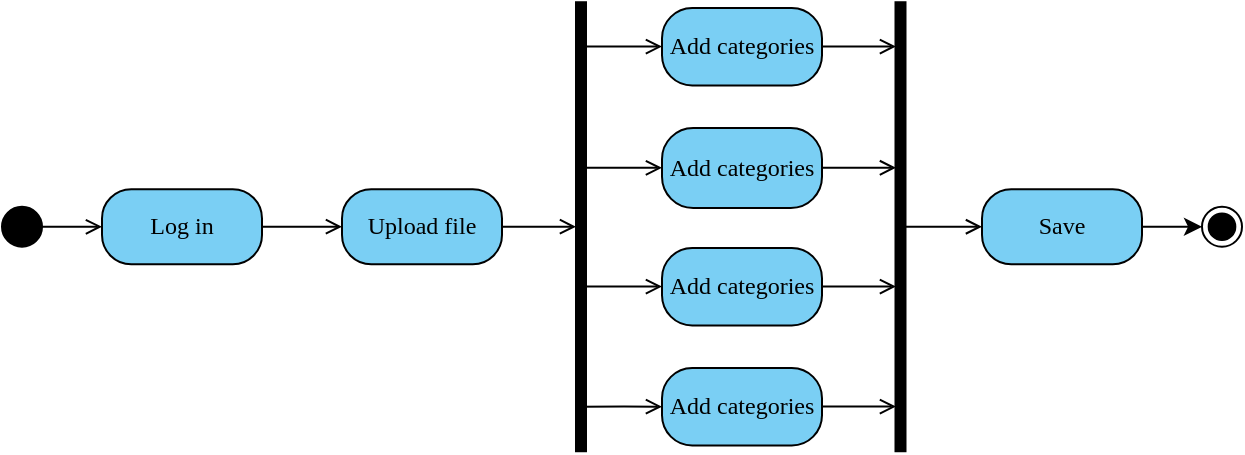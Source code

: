 <mxfile version="22.1.16" type="device" pages="5">
  <diagram id="WoJg4FOzmjAUImfgdUuo" name="AD01 - File upload">
    <mxGraphModel dx="1195" dy="703" grid="1" gridSize="10" guides="1" tooltips="1" connect="1" arrows="1" fold="1" page="1" pageScale="1" pageWidth="827" pageHeight="583" math="0" shadow="0">
      <root>
        <mxCell id="0" />
        <mxCell id="1" parent="0" />
        <mxCell id="L03KWSXcoBIAB6RSJt3B-18" style="edgeStyle=orthogonalEdgeStyle;rounded=0;orthogonalLoop=1;jettySize=auto;html=1;entryX=0.5;entryY=1;entryDx=0;entryDy=0;endArrow=open;endFill=0;fontFamily=Lucida Console;" edge="1" parent="1">
          <mxGeometry relative="1" as="geometry">
            <mxPoint x="511" y="201.25" as="sourcePoint" />
            <mxPoint x="551" y="201.25" as="targetPoint" />
            <Array as="points">
              <mxPoint x="532" y="201.25" />
              <mxPoint x="532" y="201.25" />
            </Array>
          </mxGeometry>
        </mxCell>
        <mxCell id="L03KWSXcoBIAB6RSJt3B-19" style="edgeStyle=orthogonalEdgeStyle;rounded=0;orthogonalLoop=1;jettySize=auto;html=1;entryX=0.5;entryY=1;entryDx=0;entryDy=0;endArrow=open;endFill=0;fontFamily=Lucida Console;" edge="1" parent="1">
          <mxGeometry relative="1" as="geometry">
            <mxPoint x="511" y="261.87" as="sourcePoint" />
            <mxPoint x="551" y="261.87" as="targetPoint" />
            <Array as="points">
              <mxPoint x="532" y="261.87" />
              <mxPoint x="532" y="261.87" />
            </Array>
          </mxGeometry>
        </mxCell>
        <mxCell id="L03KWSXcoBIAB6RSJt3B-20" style="edgeStyle=orthogonalEdgeStyle;rounded=0;orthogonalLoop=1;jettySize=auto;html=1;entryX=0.5;entryY=1;entryDx=0;entryDy=0;endArrow=open;endFill=0;fontFamily=Lucida Console;" edge="1" parent="1">
          <mxGeometry relative="1" as="geometry">
            <mxPoint x="511" y="321.25" as="sourcePoint" />
            <mxPoint x="551" y="321.25" as="targetPoint" />
            <Array as="points">
              <mxPoint x="532" y="321.25" />
              <mxPoint x="532" y="321.25" />
            </Array>
          </mxGeometry>
        </mxCell>
        <mxCell id="L03KWSXcoBIAB6RSJt3B-21" style="edgeStyle=orthogonalEdgeStyle;rounded=0;orthogonalLoop=1;jettySize=auto;html=1;entryX=0.5;entryY=1;entryDx=0;entryDy=0;endArrow=open;endFill=0;fontFamily=Lucida Console;" edge="1" parent="1">
          <mxGeometry relative="1" as="geometry">
            <mxPoint x="511" y="381.28" as="sourcePoint" />
            <mxPoint x="551" y="381.28" as="targetPoint" />
            <Array as="points">
              <mxPoint x="532" y="381.28" />
              <mxPoint x="532" y="381.28" />
            </Array>
          </mxGeometry>
        </mxCell>
        <mxCell id="zzGwxawb5r3qjzX6yBad-13" style="edgeStyle=orthogonalEdgeStyle;rounded=0;orthogonalLoop=1;jettySize=auto;html=1;endArrow=open;endFill=0;" edge="1" parent="1" source="zzGwxawb5r3qjzX6yBad-8" target="zzGwxawb5r3qjzX6yBad-12">
          <mxGeometry relative="1" as="geometry" />
        </mxCell>
        <mxCell id="zzGwxawb5r3qjzX6yBad-8" value="" style="ellipse;whiteSpace=wrap;html=1;aspect=fixed;fillColor=#000000;" vertex="1" parent="1">
          <mxGeometry x="104" y="281.37" width="20" height="20" as="geometry" />
        </mxCell>
        <mxCell id="zzGwxawb5r3qjzX6yBad-15" style="edgeStyle=orthogonalEdgeStyle;rounded=0;orthogonalLoop=1;jettySize=auto;html=1;entryX=0;entryY=0.5;entryDx=0;entryDy=0;endArrow=open;endFill=0;fontFamily=Lucida Console;" edge="1" parent="1" source="zzGwxawb5r3qjzX6yBad-12" target="zzGwxawb5r3qjzX6yBad-14">
          <mxGeometry relative="1" as="geometry" />
        </mxCell>
        <mxCell id="zzGwxawb5r3qjzX6yBad-12" value="Log in" style="rounded=1;whiteSpace=wrap;html=1;arcSize=39;fillColor=#7ACFF4;fontFamily=Lucida Console;" vertex="1" parent="1">
          <mxGeometry x="154" y="272.62" width="80" height="37.5" as="geometry" />
        </mxCell>
        <mxCell id="L03KWSXcoBIAB6RSJt3B-9" style="edgeStyle=orthogonalEdgeStyle;rounded=0;orthogonalLoop=1;jettySize=auto;html=1;entryX=0.5;entryY=1;entryDx=0;entryDy=0;endArrow=open;endFill=0;fontFamily=Lucida Console;" edge="1" parent="1" source="zzGwxawb5r3qjzX6yBad-14" target="6Xk1OgzS-yrPaNLarSWy-5">
          <mxGeometry relative="1" as="geometry" />
        </mxCell>
        <mxCell id="zzGwxawb5r3qjzX6yBad-14" value="Upload file" style="rounded=1;whiteSpace=wrap;html=1;arcSize=39;fillColor=#7ACFF4;fontFamily=Lucida Console;" vertex="1" parent="1">
          <mxGeometry x="274" y="272.62" width="80" height="37.5" as="geometry" />
        </mxCell>
        <mxCell id="6Xk1OgzS-yrPaNLarSWy-5" value="" style="rounded=0;whiteSpace=wrap;html=1;rotation=90;fillColor=#000000;fontFamily=Lucida Console;" vertex="1" parent="1">
          <mxGeometry x="281.25" y="288.87" width="224.5" height="5" as="geometry" />
        </mxCell>
        <mxCell id="L03KWSXcoBIAB6RSJt3B-5" value="Add categories" style="rounded=1;whiteSpace=wrap;html=1;arcSize=39;fillColor=#7ACFF4;fontFamily=Lucida Console;" vertex="1" parent="1">
          <mxGeometry x="434" y="302" width="80" height="38.75" as="geometry" />
        </mxCell>
        <mxCell id="L03KWSXcoBIAB6RSJt3B-6" value="Add categories" style="rounded=1;whiteSpace=wrap;html=1;arcSize=39;fillColor=#7ACFF4;fontFamily=Lucida Console;" vertex="1" parent="1">
          <mxGeometry x="434" y="242" width="80" height="40" as="geometry" />
        </mxCell>
        <mxCell id="L03KWSXcoBIAB6RSJt3B-7" value="Add categories" style="rounded=1;whiteSpace=wrap;html=1;arcSize=39;fillColor=#7ACFF4;fontFamily=Lucida Console;" vertex="1" parent="1">
          <mxGeometry x="434" y="362" width="80" height="38.75" as="geometry" />
        </mxCell>
        <mxCell id="L03KWSXcoBIAB6RSJt3B-8" value="Add categories" style="rounded=1;whiteSpace=wrap;html=1;arcSize=39;fillColor=#7ACFF4;fontFamily=Lucida Console;" vertex="1" parent="1">
          <mxGeometry x="434" y="182" width="80" height="38.75" as="geometry" />
        </mxCell>
        <mxCell id="L03KWSXcoBIAB6RSJt3B-14" style="edgeStyle=orthogonalEdgeStyle;rounded=0;orthogonalLoop=1;jettySize=auto;html=1;entryX=0.5;entryY=1;entryDx=0;entryDy=0;endArrow=open;endFill=0;fontFamily=Lucida Console;" edge="1" parent="1">
          <mxGeometry relative="1" as="geometry">
            <mxPoint x="394" y="201.3" as="sourcePoint" />
            <mxPoint x="434" y="201.3" as="targetPoint" />
            <Array as="points">
              <mxPoint x="415" y="201.3" />
              <mxPoint x="415" y="201.3" />
            </Array>
          </mxGeometry>
        </mxCell>
        <mxCell id="L03KWSXcoBIAB6RSJt3B-15" style="edgeStyle=orthogonalEdgeStyle;rounded=0;orthogonalLoop=1;jettySize=auto;html=1;entryX=0.5;entryY=1;entryDx=0;entryDy=0;endArrow=open;endFill=0;fontFamily=Lucida Console;" edge="1" parent="1">
          <mxGeometry relative="1" as="geometry">
            <mxPoint x="394" y="261.92" as="sourcePoint" />
            <mxPoint x="434" y="261.92" as="targetPoint" />
            <Array as="points">
              <mxPoint x="415" y="261.92" />
              <mxPoint x="415" y="261.92" />
            </Array>
          </mxGeometry>
        </mxCell>
        <mxCell id="L03KWSXcoBIAB6RSJt3B-16" style="edgeStyle=orthogonalEdgeStyle;rounded=0;orthogonalLoop=1;jettySize=auto;html=1;entryX=0.5;entryY=1;entryDx=0;entryDy=0;endArrow=open;endFill=0;fontFamily=Lucida Console;" edge="1" parent="1">
          <mxGeometry relative="1" as="geometry">
            <mxPoint x="394" y="321.3" as="sourcePoint" />
            <mxPoint x="434" y="321.3" as="targetPoint" />
            <Array as="points">
              <mxPoint x="415" y="321.3" />
              <mxPoint x="415" y="321.3" />
            </Array>
          </mxGeometry>
        </mxCell>
        <mxCell id="L03KWSXcoBIAB6RSJt3B-17" style="edgeStyle=orthogonalEdgeStyle;rounded=0;orthogonalLoop=1;jettySize=auto;html=1;entryX=0.5;entryY=1;entryDx=0;entryDy=0;endArrow=open;endFill=0;fontFamily=Lucida Console;" edge="1" parent="1">
          <mxGeometry relative="1" as="geometry">
            <mxPoint x="394" y="381.33" as="sourcePoint" />
            <mxPoint x="434" y="381.33" as="targetPoint" />
            <Array as="points">
              <mxPoint x="415" y="381.33" />
              <mxPoint x="415" y="381.33" />
            </Array>
          </mxGeometry>
        </mxCell>
        <mxCell id="L03KWSXcoBIAB6RSJt3B-25" style="edgeStyle=orthogonalEdgeStyle;rounded=0;orthogonalLoop=1;jettySize=auto;html=1;entryX=0;entryY=0.5;entryDx=0;entryDy=0;exitX=0.5;exitY=0;exitDx=0;exitDy=0;endArrow=open;endFill=0;fontFamily=Lucida Console;" edge="1" parent="1" source="L03KWSXcoBIAB6RSJt3B-22" target="L03KWSXcoBIAB6RSJt3B-24">
          <mxGeometry relative="1" as="geometry" />
        </mxCell>
        <mxCell id="L03KWSXcoBIAB6RSJt3B-22" value="" style="rounded=0;whiteSpace=wrap;html=1;rotation=90;fillColor=#000000;fontFamily=Lucida Console;" vertex="1" parent="1">
          <mxGeometry x="441" y="288.87" width="224.5" height="5" as="geometry" />
        </mxCell>
        <mxCell id="L03KWSXcoBIAB6RSJt3B-29" style="edgeStyle=orthogonalEdgeStyle;rounded=0;orthogonalLoop=1;jettySize=auto;html=1;entryX=0;entryY=0.5;entryDx=0;entryDy=0;" edge="1" parent="1" source="L03KWSXcoBIAB6RSJt3B-24" target="L03KWSXcoBIAB6RSJt3B-27">
          <mxGeometry relative="1" as="geometry" />
        </mxCell>
        <mxCell id="L03KWSXcoBIAB6RSJt3B-24" value="Save" style="rounded=1;whiteSpace=wrap;html=1;arcSize=39;fillColor=#7ACFF4;fontFamily=Lucida Console;" vertex="1" parent="1">
          <mxGeometry x="594" y="272.62" width="80" height="37.5" as="geometry" />
        </mxCell>
        <mxCell id="L03KWSXcoBIAB6RSJt3B-26" value="" style="group" vertex="1" connectable="0" parent="1">
          <mxGeometry x="704" y="281.37" width="20" height="20" as="geometry" />
        </mxCell>
        <mxCell id="L03KWSXcoBIAB6RSJt3B-27" value="" style="ellipse;whiteSpace=wrap;html=1;aspect=fixed;" vertex="1" parent="L03KWSXcoBIAB6RSJt3B-26">
          <mxGeometry width="20" height="20" as="geometry" />
        </mxCell>
        <mxCell id="L03KWSXcoBIAB6RSJt3B-28" value="" style="ellipse;whiteSpace=wrap;html=1;aspect=fixed;fillColor=#000000;" vertex="1" parent="L03KWSXcoBIAB6RSJt3B-26">
          <mxGeometry x="3.333" y="3.333" width="13.333" height="13.333" as="geometry" />
        </mxCell>
      </root>
    </mxGraphModel>
  </diagram>
  <diagram name="AD02 - Forum usage activity diagram" id="e5ZpPuS0q0Q8nOwoxTUd">
    <mxGraphModel dx="1195" dy="703" grid="1" gridSize="10" guides="1" tooltips="1" connect="1" arrows="1" fold="1" page="1" pageScale="1" pageWidth="827" pageHeight="583" math="0" shadow="0">
      <root>
        <mxCell id="hfnGpcvffY1zbD-9Uql8-0" />
        <mxCell id="hfnGpcvffY1zbD-9Uql8-1" parent="hfnGpcvffY1zbD-9Uql8-0" />
        <mxCell id="hfnGpcvffY1zbD-9Uql8-6" style="edgeStyle=orthogonalEdgeStyle;rounded=0;orthogonalLoop=1;jettySize=auto;html=1;endArrow=open;endFill=0;" edge="1" parent="hfnGpcvffY1zbD-9Uql8-1" source="hfnGpcvffY1zbD-9Uql8-7" target="hfnGpcvffY1zbD-9Uql8-9">
          <mxGeometry relative="1" as="geometry" />
        </mxCell>
        <mxCell id="hfnGpcvffY1zbD-9Uql8-7" value="" style="ellipse;whiteSpace=wrap;html=1;aspect=fixed;fillColor=#000000;" vertex="1" parent="hfnGpcvffY1zbD-9Uql8-1">
          <mxGeometry x="70" y="310.12" width="20" height="20" as="geometry" />
        </mxCell>
        <mxCell id="hfnGpcvffY1zbD-9Uql8-8" style="edgeStyle=orthogonalEdgeStyle;rounded=0;orthogonalLoop=1;jettySize=auto;html=1;entryX=0;entryY=0.5;entryDx=0;entryDy=0;endArrow=open;endFill=0;fontFamily=Lucida Console;" edge="1" parent="hfnGpcvffY1zbD-9Uql8-1" source="hfnGpcvffY1zbD-9Uql8-9" target="hfnGpcvffY1zbD-9Uql8-11">
          <mxGeometry relative="1" as="geometry" />
        </mxCell>
        <mxCell id="hfnGpcvffY1zbD-9Uql8-9" value="Log in" style="rounded=1;whiteSpace=wrap;html=1;arcSize=39;fillColor=#7ACFF4;fontFamily=Lucida Console;" vertex="1" parent="hfnGpcvffY1zbD-9Uql8-1">
          <mxGeometry x="120" y="301.37" width="80" height="37.5" as="geometry" />
        </mxCell>
        <mxCell id="PvjWGVoJxKKW56rITwIp-6" style="edgeStyle=orthogonalEdgeStyle;rounded=0;orthogonalLoop=1;jettySize=auto;html=1;entryX=0;entryY=0.5;entryDx=0;entryDy=0;endArrow=open;endFill=0;" edge="1" parent="hfnGpcvffY1zbD-9Uql8-1" source="hfnGpcvffY1zbD-9Uql8-11" target="PvjWGVoJxKKW56rITwIp-3">
          <mxGeometry relative="1" as="geometry" />
        </mxCell>
        <mxCell id="hfnGpcvffY1zbD-9Uql8-11" value="Enter forum" style="rounded=1;whiteSpace=wrap;html=1;arcSize=39;fillColor=#7ACFF4;fontFamily=Lucida Console;" vertex="1" parent="hfnGpcvffY1zbD-9Uql8-1">
          <mxGeometry x="240" y="301.37" width="80" height="37.5" as="geometry" />
        </mxCell>
        <mxCell id="hfnGpcvffY1zbD-9Uql8-25" value="" style="group" vertex="1" connectable="0" parent="hfnGpcvffY1zbD-9Uql8-1">
          <mxGeometry x="827" y="310.11" width="20" height="20" as="geometry" />
        </mxCell>
        <mxCell id="hfnGpcvffY1zbD-9Uql8-26" value="" style="ellipse;whiteSpace=wrap;html=1;aspect=fixed;" vertex="1" parent="hfnGpcvffY1zbD-9Uql8-25">
          <mxGeometry width="20" height="20" as="geometry" />
        </mxCell>
        <mxCell id="hfnGpcvffY1zbD-9Uql8-27" value="" style="ellipse;whiteSpace=wrap;html=1;aspect=fixed;fillColor=#000000;" vertex="1" parent="hfnGpcvffY1zbD-9Uql8-25">
          <mxGeometry x="3.333" y="3.333" width="13.333" height="13.333" as="geometry" />
        </mxCell>
        <mxCell id="DN0At5lPyOOkdDLNWyTw-0" style="edgeStyle=orthogonalEdgeStyle;rounded=0;orthogonalLoop=1;jettySize=auto;html=1;entryX=0.5;entryY=1;entryDx=0;entryDy=0;endArrow=open;endFill=0;fontFamily=Lucida Console;" edge="1" parent="hfnGpcvffY1zbD-9Uql8-1">
          <mxGeometry relative="1" as="geometry">
            <mxPoint x="619.75" y="229.99" as="sourcePoint" />
            <mxPoint x="659.75" y="229.99" as="targetPoint" />
            <Array as="points">
              <mxPoint x="640.75" y="229.99" />
              <mxPoint x="640.75" y="229.99" />
            </Array>
          </mxGeometry>
        </mxCell>
        <mxCell id="DN0At5lPyOOkdDLNWyTw-1" style="edgeStyle=orthogonalEdgeStyle;rounded=0;orthogonalLoop=1;jettySize=auto;html=1;entryX=0.5;entryY=1;entryDx=0;entryDy=0;endArrow=open;endFill=0;fontFamily=Lucida Console;" edge="1" parent="hfnGpcvffY1zbD-9Uql8-1">
          <mxGeometry relative="1" as="geometry">
            <mxPoint x="619.75" y="290.61" as="sourcePoint" />
            <mxPoint x="659.75" y="290.61" as="targetPoint" />
            <Array as="points">
              <mxPoint x="640.75" y="290.61" />
              <mxPoint x="640.75" y="290.61" />
            </Array>
          </mxGeometry>
        </mxCell>
        <mxCell id="DN0At5lPyOOkdDLNWyTw-2" style="edgeStyle=orthogonalEdgeStyle;rounded=0;orthogonalLoop=1;jettySize=auto;html=1;entryX=0.5;entryY=1;entryDx=0;entryDy=0;endArrow=open;endFill=0;fontFamily=Lucida Console;" edge="1" parent="hfnGpcvffY1zbD-9Uql8-1">
          <mxGeometry relative="1" as="geometry">
            <mxPoint x="619.75" y="349.99" as="sourcePoint" />
            <mxPoint x="659.75" y="349.99" as="targetPoint" />
            <Array as="points">
              <mxPoint x="640.75" y="349.99" />
              <mxPoint x="640.75" y="349.99" />
            </Array>
          </mxGeometry>
        </mxCell>
        <mxCell id="DN0At5lPyOOkdDLNWyTw-3" style="edgeStyle=orthogonalEdgeStyle;rounded=0;orthogonalLoop=1;jettySize=auto;html=1;entryX=0.5;entryY=1;entryDx=0;entryDy=0;endArrow=open;endFill=0;fontFamily=Lucida Console;" edge="1" parent="hfnGpcvffY1zbD-9Uql8-1">
          <mxGeometry relative="1" as="geometry">
            <mxPoint x="619.75" y="410.02" as="sourcePoint" />
            <mxPoint x="659.75" y="410.02" as="targetPoint" />
            <Array as="points">
              <mxPoint x="640.75" y="410.02" />
              <mxPoint x="640.75" y="410.02" />
            </Array>
          </mxGeometry>
        </mxCell>
        <mxCell id="DN0At5lPyOOkdDLNWyTw-4" value="" style="rounded=0;whiteSpace=wrap;html=1;rotation=90;fillColor=#000000;fontFamily=Lucida Console;" vertex="1" parent="hfnGpcvffY1zbD-9Uql8-1">
          <mxGeometry x="390" y="317.61" width="224.5" height="5" as="geometry" />
        </mxCell>
        <mxCell id="DN0At5lPyOOkdDLNWyTw-5" value="Add attachments" style="rounded=1;whiteSpace=wrap;html=1;arcSize=39;fillColor=#7ACFF4;fontFamily=Lucida Console;" vertex="1" parent="hfnGpcvffY1zbD-9Uql8-1">
          <mxGeometry x="536" y="330.74" width="90" height="38.75" as="geometry" />
        </mxCell>
        <mxCell id="DN0At5lPyOOkdDLNWyTw-6" value="Add body" style="rounded=1;whiteSpace=wrap;html=1;arcSize=39;fillColor=#7ACFF4;fontFamily=Lucida Console;" vertex="1" parent="hfnGpcvffY1zbD-9Uql8-1">
          <mxGeometry x="542.75" y="270.74" width="83.25" height="40" as="geometry" />
        </mxCell>
        <mxCell id="DN0At5lPyOOkdDLNWyTw-7" value="Add tags" style="rounded=1;whiteSpace=wrap;html=1;arcSize=39;fillColor=#7ACFF4;fontFamily=Lucida Console;" vertex="1" parent="hfnGpcvffY1zbD-9Uql8-1">
          <mxGeometry x="542.75" y="390.74" width="80" height="38.75" as="geometry" />
        </mxCell>
        <mxCell id="DN0At5lPyOOkdDLNWyTw-8" value="Add title" style="rounded=1;whiteSpace=wrap;html=1;arcSize=39;fillColor=#7ACFF4;fontFamily=Lucida Console;" vertex="1" parent="hfnGpcvffY1zbD-9Uql8-1">
          <mxGeometry x="542.75" y="210.74" width="80" height="38.75" as="geometry" />
        </mxCell>
        <mxCell id="DN0At5lPyOOkdDLNWyTw-9" style="edgeStyle=orthogonalEdgeStyle;rounded=0;orthogonalLoop=1;jettySize=auto;html=1;entryX=0.5;entryY=1;entryDx=0;entryDy=0;endArrow=open;endFill=0;fontFamily=Lucida Console;" edge="1" parent="hfnGpcvffY1zbD-9Uql8-1">
          <mxGeometry relative="1" as="geometry">
            <mxPoint x="502.75" y="230.04" as="sourcePoint" />
            <mxPoint x="542.75" y="230.04" as="targetPoint" />
            <Array as="points">
              <mxPoint x="523.75" y="230.04" />
              <mxPoint x="523.75" y="230.04" />
            </Array>
          </mxGeometry>
        </mxCell>
        <mxCell id="DN0At5lPyOOkdDLNWyTw-10" style="edgeStyle=orthogonalEdgeStyle;rounded=0;orthogonalLoop=1;jettySize=auto;html=1;entryX=0.5;entryY=1;entryDx=0;entryDy=0;endArrow=open;endFill=0;fontFamily=Lucida Console;" edge="1" parent="hfnGpcvffY1zbD-9Uql8-1">
          <mxGeometry relative="1" as="geometry">
            <mxPoint x="502.75" y="290.66" as="sourcePoint" />
            <mxPoint x="542.75" y="290.66" as="targetPoint" />
            <Array as="points">
              <mxPoint x="523.75" y="290.66" />
              <mxPoint x="523.75" y="290.66" />
            </Array>
          </mxGeometry>
        </mxCell>
        <mxCell id="DN0At5lPyOOkdDLNWyTw-11" style="edgeStyle=orthogonalEdgeStyle;rounded=0;orthogonalLoop=1;jettySize=auto;html=1;endArrow=open;endFill=0;fontFamily=Lucida Console;entryX=-0.001;entryY=0.501;entryDx=0;entryDy=0;entryPerimeter=0;" edge="1" parent="hfnGpcvffY1zbD-9Uql8-1" target="DN0At5lPyOOkdDLNWyTw-5">
          <mxGeometry relative="1" as="geometry">
            <mxPoint x="502.75" y="350.04" as="sourcePoint" />
            <mxPoint x="536" y="349.74" as="targetPoint" />
            <Array as="points">
              <mxPoint x="524" y="349.74" />
            </Array>
          </mxGeometry>
        </mxCell>
        <mxCell id="DN0At5lPyOOkdDLNWyTw-12" style="edgeStyle=orthogonalEdgeStyle;rounded=0;orthogonalLoop=1;jettySize=auto;html=1;entryX=0.5;entryY=1;entryDx=0;entryDy=0;endArrow=open;endFill=0;fontFamily=Lucida Console;" edge="1" parent="hfnGpcvffY1zbD-9Uql8-1">
          <mxGeometry relative="1" as="geometry">
            <mxPoint x="502.75" y="410.07" as="sourcePoint" />
            <mxPoint x="542.75" y="410.07" as="targetPoint" />
            <Array as="points">
              <mxPoint x="523.75" y="410.07" />
              <mxPoint x="523.75" y="410.07" />
            </Array>
          </mxGeometry>
        </mxCell>
        <mxCell id="PvjWGVoJxKKW56rITwIp-25" style="edgeStyle=orthogonalEdgeStyle;rounded=0;orthogonalLoop=1;jettySize=auto;html=1;entryX=0;entryY=0.5;entryDx=0;entryDy=0;endArrow=open;endFill=0;" edge="1" parent="hfnGpcvffY1zbD-9Uql8-1" source="DN0At5lPyOOkdDLNWyTw-13" target="PvjWGVoJxKKW56rITwIp-24">
          <mxGeometry relative="1" as="geometry" />
        </mxCell>
        <mxCell id="DN0At5lPyOOkdDLNWyTw-13" value="" style="rounded=0;whiteSpace=wrap;html=1;rotation=90;fillColor=#000000;fontFamily=Lucida Console;" vertex="1" parent="hfnGpcvffY1zbD-9Uql8-1">
          <mxGeometry x="549.75" y="317.61" width="224.5" height="5" as="geometry" />
        </mxCell>
        <mxCell id="PvjWGVoJxKKW56rITwIp-0" value="" style="group" vertex="1" connectable="0" parent="hfnGpcvffY1zbD-9Uql8-1">
          <mxGeometry x="380" y="380.12" width="130" height="60" as="geometry" />
        </mxCell>
        <mxCell id="PvjWGVoJxKKW56rITwIp-1" value="Create post" style="rounded=1;whiteSpace=wrap;html=1;arcSize=39;fillColor=#7ACFF4;" vertex="1" parent="PvjWGVoJxKKW56rITwIp-0">
          <mxGeometry x="10" y="11.25" width="80" height="37.5" as="geometry" />
        </mxCell>
        <mxCell id="PvjWGVoJxKKW56rITwIp-2" value="" style="rounded=0;whiteSpace=wrap;html=1;fillColor=#7ACFF4;" vertex="1" parent="PvjWGVoJxKKW56rITwIp-0">
          <mxGeometry x="25" width="17" height="17" as="geometry" />
        </mxCell>
        <mxCell id="PvjWGVoJxKKW56rITwIp-23" style="edgeStyle=orthogonalEdgeStyle;rounded=0;orthogonalLoop=1;jettySize=auto;html=1;entryX=0.5;entryY=1;entryDx=0;entryDy=0;endArrow=open;endFill=0;" edge="1" parent="hfnGpcvffY1zbD-9Uql8-1" source="PvjWGVoJxKKW56rITwIp-3" target="DN0At5lPyOOkdDLNWyTw-4">
          <mxGeometry relative="1" as="geometry">
            <mxPoint x="520.81" y="320.381" as="targetPoint" />
          </mxGeometry>
        </mxCell>
        <mxCell id="PvjWGVoJxKKW56rITwIp-3" value="Edit post" style="rounded=1;whiteSpace=wrap;html=1;arcSize=39;fillColor=#7ACFF4;fontFamily=Lucida Console;" vertex="1" parent="hfnGpcvffY1zbD-9Uql8-1">
          <mxGeometry x="360" y="301.37" width="80" height="37.5" as="geometry" />
        </mxCell>
        <mxCell id="PvjWGVoJxKKW56rITwIp-5" value="" style="curved=1;endArrow=open;html=1;rounded=0;exitX=0.5;exitY=1;exitDx=0;exitDy=0;entryX=0.5;entryY=0;entryDx=0;entryDy=0;endFill=0;" edge="1" parent="hfnGpcvffY1zbD-9Uql8-1" source="PvjWGVoJxKKW56rITwIp-3" target="PvjWGVoJxKKW56rITwIp-2">
          <mxGeometry width="50" height="50" relative="1" as="geometry">
            <mxPoint x="440" y="410" as="sourcePoint" />
            <mxPoint x="490" y="360" as="targetPoint" />
            <Array as="points">
              <mxPoint x="430" y="360" />
              <mxPoint x="390" y="360" />
            </Array>
          </mxGeometry>
        </mxCell>
        <mxCell id="PvjWGVoJxKKW56rITwIp-26" style="edgeStyle=orthogonalEdgeStyle;rounded=0;orthogonalLoop=1;jettySize=auto;html=1;entryX=0;entryY=0.5;entryDx=0;entryDy=0;endArrow=open;endFill=0;" edge="1" parent="hfnGpcvffY1zbD-9Uql8-1" source="PvjWGVoJxKKW56rITwIp-24" target="hfnGpcvffY1zbD-9Uql8-26">
          <mxGeometry relative="1" as="geometry" />
        </mxCell>
        <mxCell id="PvjWGVoJxKKW56rITwIp-24" value="Save" style="rounded=1;whiteSpace=wrap;html=1;arcSize=39;fillColor=#7ACFF4;fontFamily=Lucida Console;" vertex="1" parent="hfnGpcvffY1zbD-9Uql8-1">
          <mxGeometry x="704" y="301.36" width="80" height="37.5" as="geometry" />
        </mxCell>
      </root>
    </mxGraphModel>
  </diagram>
  <diagram name="AD03 - Progress tracking" id="tWN12TTc5SKLNqXfBT9h">
    <mxGraphModel dx="2049" dy="1206" grid="1" gridSize="10" guides="1" tooltips="1" connect="1" arrows="1" fold="1" page="1" pageScale="1" pageWidth="827" pageHeight="583" math="0" shadow="0">
      <root>
        <mxCell id="GNqw5HB5QCLD3tJJ2J8j-0" />
        <mxCell id="GNqw5HB5QCLD3tJJ2J8j-1" parent="GNqw5HB5QCLD3tJJ2J8j-0" />
        <mxCell id="GNqw5HB5QCLD3tJJ2J8j-6" style="edgeStyle=orthogonalEdgeStyle;rounded=0;orthogonalLoop=1;jettySize=auto;html=1;endArrow=open;endFill=0;" edge="1" parent="GNqw5HB5QCLD3tJJ2J8j-1" source="GNqw5HB5QCLD3tJJ2J8j-7" target="GNqw5HB5QCLD3tJJ2J8j-9">
          <mxGeometry relative="1" as="geometry" />
        </mxCell>
        <mxCell id="GNqw5HB5QCLD3tJJ2J8j-7" value="" style="ellipse;whiteSpace=wrap;html=1;aspect=fixed;fillColor=#000000;" vertex="1" parent="GNqw5HB5QCLD3tJJ2J8j-1">
          <mxGeometry x="110" y="310.12" width="20" height="20" as="geometry" />
        </mxCell>
        <mxCell id="GNqw5HB5QCLD3tJJ2J8j-8" style="edgeStyle=orthogonalEdgeStyle;rounded=0;orthogonalLoop=1;jettySize=auto;html=1;entryX=0;entryY=0.5;entryDx=0;entryDy=0;endArrow=open;endFill=0;fontFamily=Lucida Console;" edge="1" parent="GNqw5HB5QCLD3tJJ2J8j-1" source="GNqw5HB5QCLD3tJJ2J8j-9" target="GNqw5HB5QCLD3tJJ2J8j-11">
          <mxGeometry relative="1" as="geometry" />
        </mxCell>
        <mxCell id="GNqw5HB5QCLD3tJJ2J8j-9" value="Log in" style="rounded=1;whiteSpace=wrap;html=1;arcSize=39;fillColor=#7ACFF4;fontFamily=Lucida Console;" vertex="1" parent="GNqw5HB5QCLD3tJJ2J8j-1">
          <mxGeometry x="160" y="301.37" width="80" height="37.5" as="geometry" />
        </mxCell>
        <mxCell id="_aDf4_YVu70CvQAeM7_e-2" style="edgeStyle=orthogonalEdgeStyle;rounded=0;orthogonalLoop=1;jettySize=auto;html=1;entryX=0;entryY=0.5;entryDx=0;entryDy=0;endArrow=open;endFill=0;" edge="1" parent="GNqw5HB5QCLD3tJJ2J8j-1" source="GNqw5HB5QCLD3tJJ2J8j-11" target="_aDf4_YVu70CvQAeM7_e-0">
          <mxGeometry relative="1" as="geometry" />
        </mxCell>
        <mxCell id="GNqw5HB5QCLD3tJJ2J8j-11" value="Track progress" style="rounded=1;whiteSpace=wrap;html=1;arcSize=39;fillColor=#7ACFF4;fontFamily=Lucida Console;" vertex="1" parent="GNqw5HB5QCLD3tJJ2J8j-1">
          <mxGeometry x="280" y="301.37" width="80" height="37.5" as="geometry" />
        </mxCell>
        <mxCell id="_aDf4_YVu70CvQAeM7_e-5" style="edgeStyle=orthogonalEdgeStyle;rounded=0;orthogonalLoop=1;jettySize=auto;html=1;entryX=0;entryY=0.5;entryDx=0;entryDy=0;endArrow=open;endFill=0;" edge="1" parent="GNqw5HB5QCLD3tJJ2J8j-1" source="_aDf4_YVu70CvQAeM7_e-0" target="_aDf4_YVu70CvQAeM7_e-3">
          <mxGeometry relative="1" as="geometry" />
        </mxCell>
        <mxCell id="_aDf4_YVu70CvQAeM7_e-0" value="Add entry" style="rounded=1;whiteSpace=wrap;html=1;arcSize=39;fillColor=#7ACFF4;fontFamily=Lucida Console;" vertex="1" parent="GNqw5HB5QCLD3tJJ2J8j-1">
          <mxGeometry x="400" y="301.37" width="80" height="37.5" as="geometry" />
        </mxCell>
        <mxCell id="_aDf4_YVu70CvQAeM7_e-6" style="edgeStyle=orthogonalEdgeStyle;rounded=0;orthogonalLoop=1;jettySize=auto;html=1;entryX=0;entryY=0.5;entryDx=0;entryDy=0;endArrow=open;endFill=0;" edge="1" parent="GNqw5HB5QCLD3tJJ2J8j-1" source="_aDf4_YVu70CvQAeM7_e-3" target="_aDf4_YVu70CvQAeM7_e-4">
          <mxGeometry relative="1" as="geometry" />
        </mxCell>
        <mxCell id="_aDf4_YVu70CvQAeM7_e-3" value="Choose a subject" style="rounded=1;whiteSpace=wrap;html=1;arcSize=39;fillColor=#7ACFF4;fontFamily=Lucida Console;" vertex="1" parent="GNqw5HB5QCLD3tJJ2J8j-1">
          <mxGeometry x="520" y="301.37" width="80" height="37.5" as="geometry" />
        </mxCell>
        <mxCell id="_aDf4_YVu70CvQAeM7_e-21" style="edgeStyle=orthogonalEdgeStyle;rounded=0;orthogonalLoop=1;jettySize=auto;html=1;entryX=0.5;entryY=1;entryDx=0;entryDy=0;endArrow=open;endFill=0;" edge="1" parent="GNqw5HB5QCLD3tJJ2J8j-1" source="_aDf4_YVu70CvQAeM7_e-4" target="_aDf4_YVu70CvQAeM7_e-11">
          <mxGeometry relative="1" as="geometry" />
        </mxCell>
        <mxCell id="_aDf4_YVu70CvQAeM7_e-4" value="Choose a date(s)" style="rounded=1;whiteSpace=wrap;html=1;arcSize=39;fillColor=#7ACFF4;fontFamily=Lucida Console;" vertex="1" parent="GNqw5HB5QCLD3tJJ2J8j-1">
          <mxGeometry x="640" y="301.37" width="80" height="37.5" as="geometry" />
        </mxCell>
        <mxCell id="_aDf4_YVu70CvQAeM7_e-7" style="edgeStyle=orthogonalEdgeStyle;rounded=0;orthogonalLoop=1;jettySize=auto;html=1;entryX=0.5;entryY=1;entryDx=0;entryDy=0;endArrow=open;endFill=0;fontFamily=Lucida Console;" edge="1" parent="GNqw5HB5QCLD3tJJ2J8j-1">
          <mxGeometry relative="1" as="geometry">
            <mxPoint x="877" y="289.37" as="sourcePoint" />
            <mxPoint x="917" y="289.37" as="targetPoint" />
            <Array as="points">
              <mxPoint x="898" y="289.37" />
              <mxPoint x="898" y="289.37" />
            </Array>
          </mxGeometry>
        </mxCell>
        <mxCell id="_aDf4_YVu70CvQAeM7_e-8" style="edgeStyle=orthogonalEdgeStyle;rounded=0;orthogonalLoop=1;jettySize=auto;html=1;entryX=0.5;entryY=1;entryDx=0;entryDy=0;endArrow=open;endFill=0;fontFamily=Lucida Console;" edge="1" parent="GNqw5HB5QCLD3tJJ2J8j-1">
          <mxGeometry relative="1" as="geometry">
            <mxPoint x="877" y="349.99" as="sourcePoint" />
            <mxPoint x="917" y="349.99" as="targetPoint" />
            <Array as="points">
              <mxPoint x="898" y="349.99" />
              <mxPoint x="898" y="349.99" />
            </Array>
          </mxGeometry>
        </mxCell>
        <mxCell id="_aDf4_YVu70CvQAeM7_e-11" value="" style="rounded=0;whiteSpace=wrap;html=1;rotation=90;fillColor=#000000;fontFamily=Lucida Console;" vertex="1" parent="GNqw5HB5QCLD3tJJ2J8j-1">
          <mxGeometry x="710" y="317.61" width="104.5" height="5" as="geometry" />
        </mxCell>
        <mxCell id="_aDf4_YVu70CvQAeM7_e-13" value="Add grade" style="rounded=1;whiteSpace=wrap;html=1;arcSize=39;fillColor=#7ACFF4;fontFamily=Lucida Console;" vertex="1" parent="GNqw5HB5QCLD3tJJ2J8j-1">
          <mxGeometry x="800" y="330.12" width="80" height="40" as="geometry" />
        </mxCell>
        <mxCell id="_aDf4_YVu70CvQAeM7_e-15" value="Add assignment" style="rounded=1;whiteSpace=wrap;html=1;arcSize=39;fillColor=#7ACFF4;fontFamily=Lucida Console;" vertex="1" parent="GNqw5HB5QCLD3tJJ2J8j-1">
          <mxGeometry x="800" y="270.12" width="80" height="38.75" as="geometry" />
        </mxCell>
        <mxCell id="_aDf4_YVu70CvQAeM7_e-16" style="edgeStyle=orthogonalEdgeStyle;rounded=0;orthogonalLoop=1;jettySize=auto;html=1;entryX=0.5;entryY=1;entryDx=0;entryDy=0;endArrow=open;endFill=0;fontFamily=Lucida Console;" edge="1" parent="GNqw5HB5QCLD3tJJ2J8j-1">
          <mxGeometry relative="1" as="geometry">
            <mxPoint x="760" y="289.42" as="sourcePoint" />
            <mxPoint x="800" y="289.42" as="targetPoint" />
            <Array as="points">
              <mxPoint x="781" y="289.42" />
              <mxPoint x="781" y="289.42" />
            </Array>
          </mxGeometry>
        </mxCell>
        <mxCell id="_aDf4_YVu70CvQAeM7_e-17" style="edgeStyle=orthogonalEdgeStyle;rounded=0;orthogonalLoop=1;jettySize=auto;html=1;entryX=0.5;entryY=1;entryDx=0;entryDy=0;endArrow=open;endFill=0;fontFamily=Lucida Console;" edge="1" parent="GNqw5HB5QCLD3tJJ2J8j-1">
          <mxGeometry relative="1" as="geometry">
            <mxPoint x="760" y="350.04" as="sourcePoint" />
            <mxPoint x="800" y="350.04" as="targetPoint" />
            <Array as="points">
              <mxPoint x="781" y="350.04" />
              <mxPoint x="781" y="350.04" />
            </Array>
          </mxGeometry>
        </mxCell>
        <mxCell id="_aDf4_YVu70CvQAeM7_e-27" style="edgeStyle=orthogonalEdgeStyle;rounded=0;orthogonalLoop=1;jettySize=auto;html=1;entryX=0;entryY=0.5;entryDx=0;entryDy=0;endArrow=open;endFill=0;" edge="1" parent="GNqw5HB5QCLD3tJJ2J8j-1" source="_aDf4_YVu70CvQAeM7_e-20" target="_aDf4_YVu70CvQAeM7_e-23">
          <mxGeometry relative="1" as="geometry" />
        </mxCell>
        <mxCell id="_aDf4_YVu70CvQAeM7_e-20" value="" style="rounded=0;whiteSpace=wrap;html=1;rotation=90;fillColor=#000000;fontFamily=Lucida Console;" vertex="1" parent="GNqw5HB5QCLD3tJJ2J8j-1">
          <mxGeometry x="867" y="317.61" width="104" height="5" as="geometry" />
        </mxCell>
        <mxCell id="_aDf4_YVu70CvQAeM7_e-22" style="edgeStyle=orthogonalEdgeStyle;rounded=0;orthogonalLoop=1;jettySize=auto;html=1;entryX=0;entryY=0.5;entryDx=0;entryDy=0;" edge="1" parent="GNqw5HB5QCLD3tJJ2J8j-1" source="_aDf4_YVu70CvQAeM7_e-23" target="_aDf4_YVu70CvQAeM7_e-25">
          <mxGeometry relative="1" as="geometry" />
        </mxCell>
        <mxCell id="_aDf4_YVu70CvQAeM7_e-23" value="Save" style="rounded=1;whiteSpace=wrap;html=1;arcSize=39;fillColor=#7ACFF4;fontFamily=Lucida Console;" vertex="1" parent="GNqw5HB5QCLD3tJJ2J8j-1">
          <mxGeometry x="960" y="301.36" width="80" height="37.5" as="geometry" />
        </mxCell>
        <mxCell id="_aDf4_YVu70CvQAeM7_e-24" value="" style="group" vertex="1" connectable="0" parent="GNqw5HB5QCLD3tJJ2J8j-1">
          <mxGeometry x="1090" y="310.11" width="20" height="20" as="geometry" />
        </mxCell>
        <mxCell id="_aDf4_YVu70CvQAeM7_e-25" value="" style="ellipse;whiteSpace=wrap;html=1;aspect=fixed;" vertex="1" parent="_aDf4_YVu70CvQAeM7_e-24">
          <mxGeometry width="20" height="20" as="geometry" />
        </mxCell>
        <mxCell id="_aDf4_YVu70CvQAeM7_e-26" value="" style="ellipse;whiteSpace=wrap;html=1;aspect=fixed;fillColor=#000000;" vertex="1" parent="_aDf4_YVu70CvQAeM7_e-24">
          <mxGeometry x="3.333" y="3.333" width="13.333" height="13.333" as="geometry" />
        </mxCell>
      </root>
    </mxGraphModel>
  </diagram>
  <diagram id="rfubEiRR8SlS1WIVlOMt" name="Class Diagram">
    <mxGraphModel dx="2206" dy="1881" grid="1" gridSize="10" guides="1" tooltips="1" connect="1" arrows="1" fold="1" page="1" pageScale="1" pageWidth="827" pageHeight="583" math="0" shadow="0">
      <root>
        <mxCell id="0" />
        <mxCell id="1" parent="0" />
        <mxCell id="80HhZTr0AJ_S9hEKWfkZ-54" value="" style="rounded=0;whiteSpace=wrap;html=1;fillColor=#7ACFF4;strokeColor=none;" vertex="1" parent="1">
          <mxGeometry x="830" y="7" width="290" height="60" as="geometry" />
        </mxCell>
        <mxCell id="80HhZTr0AJ_S9hEKWfkZ-53" value="" style="rounded=0;whiteSpace=wrap;html=1;fillColor=#7ACFF4;strokeColor=none;" vertex="1" parent="1">
          <mxGeometry x="840" y="204" width="280" height="60" as="geometry" />
        </mxCell>
        <mxCell id="80HhZTr0AJ_S9hEKWfkZ-52" value="" style="rounded=0;whiteSpace=wrap;html=1;fillColor=#7ACFF4;strokeColor=none;" vertex="1" parent="1">
          <mxGeometry x="510" y="55" width="260" height="60" as="geometry" />
        </mxCell>
        <mxCell id="80HhZTr0AJ_S9hEKWfkZ-50" value="" style="rounded=0;whiteSpace=wrap;html=1;fillColor=#7ACFF4;strokeColor=none;" vertex="1" parent="1">
          <mxGeometry x="400" y="420" width="270" height="60" as="geometry" />
        </mxCell>
        <mxCell id="80HhZTr0AJ_S9hEKWfkZ-47" value="" style="rounded=0;whiteSpace=wrap;html=1;fillColor=#7ACFF4;strokeColor=none;" vertex="1" parent="1">
          <mxGeometry x="80" y="410" width="260" height="60" as="geometry" />
        </mxCell>
        <mxCell id="80HhZTr0AJ_S9hEKWfkZ-42" style="edgeStyle=orthogonalEdgeStyle;rounded=0;orthogonalLoop=1;jettySize=auto;html=1;dashed=1;dashPattern=8 8;endArrow=block;endFill=1;" edge="1" parent="1" source="xWkcxjUdd7w_3TQVXPyM-1" target="80HhZTr0AJ_S9hEKWfkZ-34">
          <mxGeometry relative="1" as="geometry">
            <Array as="points">
              <mxPoint x="640" y="-80" />
            </Array>
          </mxGeometry>
        </mxCell>
        <mxCell id="xWkcxjUdd7w_3TQVXPyM-1" value="User" style="swimlane;fontStyle=1;align=center;verticalAlign=top;childLayout=stackLayout;horizontal=1;startSize=26;horizontalStack=0;resizeParent=1;resizeParentMax=0;resizeLast=0;collapsible=1;marginBottom=0;whiteSpace=wrap;html=1;fillColor=#7ACFF4;" vertex="1" parent="1">
          <mxGeometry x="510" y="-60" width="260" height="264" as="geometry">
            <mxRectangle x="80" y="40" width="70" height="30" as="alternateBounds" />
          </mxGeometry>
        </mxCell>
        <mxCell id="xWkcxjUdd7w_3TQVXPyM-2" value="&lt;div&gt;&amp;lt;&amp;lt;Constant&amp;gt;&amp;gt; # Id: int&lt;/div&gt;&lt;div&gt;# LastName: string&lt;/div&gt;&lt;div&gt;# MiddleName: string&lt;/div&gt;&lt;div&gt;# FirstName: string&lt;/div&gt;&lt;div&gt;# Email: string&lt;/div&gt;&lt;div&gt;# PermissionGroup: int&lt;/div&gt;" style="text;strokeColor=none;fillColor=#7ACFF4;align=left;verticalAlign=top;spacingLeft=4;spacingRight=4;overflow=hidden;rotatable=0;points=[[0,0.5],[1,0.5]];portConstraint=eastwest;whiteSpace=wrap;html=1;" vertex="1" parent="xWkcxjUdd7w_3TQVXPyM-1">
          <mxGeometry y="26" width="260" height="100" as="geometry" />
        </mxCell>
        <mxCell id="xWkcxjUdd7w_3TQVXPyM-3" value="" style="line;strokeWidth=1;fillColor=#7ACFF4;align=left;verticalAlign=middle;spacingTop=-1;spacingLeft=3;spacingRight=3;rotatable=0;labelPosition=right;points=[];portConstraint=eastwest;strokeColor=default;fillStyle=solid;labelBackgroundColor=none;fontColor=none;noLabel=1;" vertex="1" parent="xWkcxjUdd7w_3TQVXPyM-1">
          <mxGeometry y="126" width="260" height="8" as="geometry" />
        </mxCell>
        <mxCell id="xWkcxjUdd7w_3TQVXPyM-4" value="&lt;div&gt;+ getID(): int&lt;/div&gt;&lt;div&gt;+ getLastName(): string&lt;/div&gt;&lt;div&gt;+ setLastName(LastName: string): void&lt;/div&gt;&lt;div&gt;+ getMiddleName(): string&lt;/div&gt;&lt;div&gt;+ setMiddleName(MiddleName: string): void&lt;/div&gt;&lt;div&gt;+ getFirstName(): string&lt;/div&gt;&lt;div&gt;+ setFirstName(firstName: string): void&lt;/div&gt;&lt;div&gt;+ getEmail(): string&lt;/div&gt;" style="text;strokeColor=none;fillColor=#7ACFF4;align=left;verticalAlign=top;spacingLeft=4;spacingRight=4;overflow=hidden;rotatable=0;points=[[0,0.5],[1,0.5]];portConstraint=eastwest;whiteSpace=wrap;html=1;" vertex="1" parent="xWkcxjUdd7w_3TQVXPyM-1">
          <mxGeometry y="134" width="260" height="130" as="geometry" />
        </mxCell>
        <mxCell id="80HhZTr0AJ_S9hEKWfkZ-14" style="edgeStyle=orthogonalEdgeStyle;rounded=0;orthogonalLoop=1;jettySize=auto;html=1;entryX=1;entryY=0.5;entryDx=0;entryDy=0;dashed=1;dashPattern=8 8;endArrow=block;endFill=1;" edge="1" parent="1" source="80HhZTr0AJ_S9hEKWfkZ-4" target="xWkcxjUdd7w_3TQVXPyM-1">
          <mxGeometry relative="1" as="geometry">
            <mxPoint x="210" y="300" as="targetPoint" />
          </mxGeometry>
        </mxCell>
        <mxCell id="80HhZTr0AJ_S9hEKWfkZ-43" style="edgeStyle=orthogonalEdgeStyle;rounded=0;orthogonalLoop=1;jettySize=auto;html=1;dashed=1;dashPattern=8 8;endArrow=block;endFill=1;" edge="1" parent="1" source="80HhZTr0AJ_S9hEKWfkZ-4" target="80HhZTr0AJ_S9hEKWfkZ-34">
          <mxGeometry relative="1" as="geometry">
            <Array as="points">
              <mxPoint x="1150" y="170" />
              <mxPoint x="1150" y="-100" />
            </Array>
          </mxGeometry>
        </mxCell>
        <mxCell id="80HhZTr0AJ_S9hEKWfkZ-4" value="Student" style="swimlane;fontStyle=1;align=center;verticalAlign=top;childLayout=stackLayout;horizontal=1;startSize=26;horizontalStack=0;resizeParent=1;resizeParentMax=0;resizeLast=0;collapsible=1;marginBottom=0;whiteSpace=wrap;html=1;fillColor=#7ACFF4;" vertex="1" parent="1">
          <mxGeometry x="840" y="160" width="280" height="174" as="geometry">
            <mxRectangle x="80" y="350" width="70" height="30" as="alternateBounds" />
          </mxGeometry>
        </mxCell>
        <mxCell id="80HhZTr0AJ_S9hEKWfkZ-5" value="&lt;div&gt;- StudyYear: int&lt;/div&gt;&lt;div&gt;- StudyGroup: int&lt;/div&gt;" style="text;strokeColor=none;fillColor=#7ACFF4;align=left;verticalAlign=top;spacingLeft=4;spacingRight=4;overflow=hidden;rotatable=0;points=[[0,0.5],[1,0.5]];portConstraint=eastwest;whiteSpace=wrap;html=1;" vertex="1" parent="80HhZTr0AJ_S9hEKWfkZ-4">
          <mxGeometry y="26" width="280" height="40" as="geometry" />
        </mxCell>
        <mxCell id="80HhZTr0AJ_S9hEKWfkZ-6" value="" style="line;strokeWidth=1;fillColor=#7ACFF4;align=left;verticalAlign=middle;spacingTop=-1;spacingLeft=3;spacingRight=3;rotatable=0;labelPosition=right;points=[];portConstraint=eastwest;strokeColor=default;fillStyle=solid;labelBackgroundColor=none;fontColor=none;noLabel=1;" vertex="1" parent="80HhZTr0AJ_S9hEKWfkZ-4">
          <mxGeometry y="66" width="280" height="8" as="geometry" />
        </mxCell>
        <mxCell id="80HhZTr0AJ_S9hEKWfkZ-7" value="&lt;div&gt;+ getStudyYear(): int&lt;/div&gt;&lt;div&gt;+ setStudyYear(StudyYear: int): void&lt;/div&gt;&lt;div&gt;+ getStudyGroup(): int&lt;/div&gt;&lt;div&gt;+ setStudyGroup(StudyGroup: int): void&lt;/div&gt;&lt;div&gt;+ getFacultyId(): int&lt;/div&gt;&lt;div&gt;+ setFacultyId(FacultyId: int): void&lt;/div&gt;" style="text;strokeColor=none;fillColor=#7ACFF4;align=left;verticalAlign=top;spacingLeft=4;spacingRight=4;overflow=hidden;rotatable=0;points=[[0,0.5],[1,0.5]];portConstraint=eastwest;whiteSpace=wrap;html=1;" vertex="1" parent="80HhZTr0AJ_S9hEKWfkZ-4">
          <mxGeometry y="74" width="280" height="100" as="geometry" />
        </mxCell>
        <mxCell id="80HhZTr0AJ_S9hEKWfkZ-15" style="edgeStyle=orthogonalEdgeStyle;rounded=0;orthogonalLoop=1;jettySize=auto;html=1;entryX=1;entryY=0.5;entryDx=0;entryDy=0;dashed=1;dashPattern=8 8;endArrow=block;endFill=1;" edge="1" parent="1" source="80HhZTr0AJ_S9hEKWfkZ-8" target="xWkcxjUdd7w_3TQVXPyM-1">
          <mxGeometry relative="1" as="geometry" />
        </mxCell>
        <mxCell id="80HhZTr0AJ_S9hEKWfkZ-44" style="edgeStyle=orthogonalEdgeStyle;rounded=0;orthogonalLoop=1;jettySize=auto;html=1;dashed=1;dashPattern=8 8;endArrow=block;endFill=1;" edge="1" parent="1" source="80HhZTr0AJ_S9hEKWfkZ-8" target="80HhZTr0AJ_S9hEKWfkZ-34">
          <mxGeometry relative="1" as="geometry">
            <Array as="points">
              <mxPoint x="1130" y="-50" />
              <mxPoint x="1130" y="-90" />
            </Array>
          </mxGeometry>
        </mxCell>
        <mxCell id="80HhZTr0AJ_S9hEKWfkZ-8" value="Teacher" style="swimlane;fontStyle=1;align=center;verticalAlign=top;childLayout=stackLayout;horizontal=1;startSize=26;horizontalStack=0;resizeParent=1;resizeParentMax=0;resizeLast=0;collapsible=1;marginBottom=0;whiteSpace=wrap;html=1;fillColor=#7ACFF4;" vertex="1" parent="1">
          <mxGeometry x="830" y="-60" width="290" height="194" as="geometry">
            <mxRectangle x="80" y="350" width="70" height="30" as="alternateBounds" />
          </mxGeometry>
        </mxCell>
        <mxCell id="80HhZTr0AJ_S9hEKWfkZ-9" value="&lt;div&gt;- FacultyId: int&lt;/div&gt;&lt;div&gt;- PrimarySubjectId: int&lt;/div&gt;&lt;div&gt;- IsAssistant: boolean&lt;/div&gt;" style="text;strokeColor=none;fillColor=#7ACFF4;align=left;verticalAlign=top;spacingLeft=4;spacingRight=4;overflow=hidden;rotatable=0;points=[[0,0.5],[1,0.5]];portConstraint=eastwest;whiteSpace=wrap;html=1;" vertex="1" parent="80HhZTr0AJ_S9hEKWfkZ-8">
          <mxGeometry y="26" width="290" height="60" as="geometry" />
        </mxCell>
        <mxCell id="80HhZTr0AJ_S9hEKWfkZ-10" value="" style="line;strokeWidth=1;fillColor=#7ACFF4;align=left;verticalAlign=middle;spacingTop=-1;spacingLeft=3;spacingRight=3;rotatable=0;labelPosition=right;points=[];portConstraint=eastwest;strokeColor=default;fillStyle=solid;labelBackgroundColor=none;fontColor=none;noLabel=1;" vertex="1" parent="80HhZTr0AJ_S9hEKWfkZ-8">
          <mxGeometry y="86" width="290" height="8" as="geometry" />
        </mxCell>
        <mxCell id="80HhZTr0AJ_S9hEKWfkZ-11" value="&lt;div&gt;+ getFacultyId(): int&lt;/div&gt;&lt;div&gt;+ setFacultyId(FacultyId: int): void&#39;&lt;/div&gt;&lt;div&gt;+ getPrimarySubjectId(): int&lt;/div&gt;&lt;div&gt;+ setPrimarySubjectId(PrimarySubjectId: int): void&lt;/div&gt;&lt;div&gt;+ getIsAssistant(): boolean&lt;/div&gt;&lt;div&gt;+ setIsAssistant(IsAssistant: boolean): void&lt;/div&gt;" style="text;strokeColor=none;fillColor=#7ACFF4;align=left;verticalAlign=top;spacingLeft=4;spacingRight=4;overflow=hidden;rotatable=0;points=[[0,0.5],[1,0.5]];portConstraint=eastwest;whiteSpace=wrap;html=1;" vertex="1" parent="80HhZTr0AJ_S9hEKWfkZ-8">
          <mxGeometry y="94" width="290" height="100" as="geometry" />
        </mxCell>
        <mxCell id="80HhZTr0AJ_S9hEKWfkZ-40" style="edgeStyle=orthogonalEdgeStyle;rounded=0;orthogonalLoop=1;jettySize=auto;html=1;dashed=1;dashPattern=8 8;endArrow=block;endFill=1;" edge="1" parent="1" source="80HhZTr0AJ_S9hEKWfkZ-16" target="80HhZTr0AJ_S9hEKWfkZ-34">
          <mxGeometry relative="1" as="geometry">
            <Array as="points">
              <mxPoint x="210" y="260" />
              <mxPoint x="10" y="260" />
              <mxPoint x="10" y="-100" />
            </Array>
          </mxGeometry>
        </mxCell>
        <mxCell id="80HhZTr0AJ_S9hEKWfkZ-16" value="FileInfo" style="swimlane;fontStyle=1;align=center;verticalAlign=top;childLayout=stackLayout;horizontal=1;startSize=26;horizontalStack=0;resizeParent=1;resizeParentMax=0;resizeLast=0;collapsible=1;marginBottom=0;whiteSpace=wrap;html=1;fillColor=#7ACFF4;" vertex="1" parent="1">
          <mxGeometry x="80" y="280" width="260" height="394" as="geometry">
            <mxRectangle x="80" y="40" width="70" height="30" as="alternateBounds" />
          </mxGeometry>
        </mxCell>
        <mxCell id="80HhZTr0AJ_S9hEKWfkZ-25" value="&lt;div&gt;&amp;lt;&amp;lt;Constant&amp;gt;&amp;gt; - Id: int&lt;/div&gt;&lt;div&gt;- Bytes: int&lt;/div&gt;&lt;div&gt;- Name: string&lt;/div&gt;&lt;div&gt;- Description: string&lt;/div&gt;&lt;div&gt;- Subject: string&lt;/div&gt;&lt;div&gt;- OwnerId: int&lt;/div&gt;&lt;div&gt;- VisibilityId: int&lt;/div&gt;&lt;div&gt;- URL: string&lt;/div&gt;" style="text;strokeColor=none;fillColor=#7ACFF4;align=left;verticalAlign=top;spacingLeft=4;spacingRight=4;overflow=hidden;rotatable=0;points=[[0,0.5],[1,0.5]];portConstraint=eastwest;whiteSpace=wrap;html=1;" vertex="1" parent="80HhZTr0AJ_S9hEKWfkZ-16">
          <mxGeometry y="26" width="260" height="130" as="geometry" />
        </mxCell>
        <mxCell id="80HhZTr0AJ_S9hEKWfkZ-18" value="" style="line;strokeWidth=1;fillColor=#7ACFF4;align=left;verticalAlign=middle;spacingTop=-1;spacingLeft=3;spacingRight=3;rotatable=0;labelPosition=right;points=[];portConstraint=eastwest;strokeColor=default;fillStyle=solid;labelBackgroundColor=none;fontColor=none;noLabel=1;" vertex="1" parent="80HhZTr0AJ_S9hEKWfkZ-16">
          <mxGeometry y="156" width="260" height="8" as="geometry" />
        </mxCell>
        <mxCell id="80HhZTr0AJ_S9hEKWfkZ-19" value="&lt;div&gt;+ getId(): int&lt;/div&gt;&lt;div&gt;+ getBytes(): int&lt;/div&gt;&lt;div&gt;+ setBytes(Bytes: int): void&lt;/div&gt;&lt;div&gt;+ getName(): string&lt;/div&gt;&lt;div&gt;+ setName(Name: string): void&lt;/div&gt;&lt;div&gt;+ getDescription(): string&lt;/div&gt;&lt;div&gt;+ setDescription(Description: string): void&lt;/div&gt;&lt;div&gt;+ getSubject(): string&lt;/div&gt;&lt;div&gt;+ setSubject(Subject: string): void&lt;/div&gt;&lt;div&gt;+ getOwnerId(): int&lt;/div&gt;&lt;div&gt;+ setOwnerId(OwnerId: int): void&lt;/div&gt;&lt;div&gt;+ getVisibilityId(): int&lt;/div&gt;&lt;div&gt;+ setVisibilityId(VisibilityId: int): void&lt;/div&gt;&lt;div&gt;+ getURL(): string&lt;/div&gt;&lt;div&gt;+ setURL(URL: string): void&lt;/div&gt;" style="text;strokeColor=none;fillColor=#7ACFF4;align=left;verticalAlign=top;spacingLeft=4;spacingRight=4;overflow=hidden;rotatable=0;points=[[0,0.5],[1,0.5]];portConstraint=eastwest;whiteSpace=wrap;html=1;" vertex="1" parent="80HhZTr0AJ_S9hEKWfkZ-16">
          <mxGeometry y="164" width="260" height="230" as="geometry" />
        </mxCell>
        <mxCell id="80HhZTr0AJ_S9hEKWfkZ-41" style="edgeStyle=orthogonalEdgeStyle;rounded=0;orthogonalLoop=1;jettySize=auto;html=1;dashed=1;dashPattern=8 8;endArrow=block;endFill=1;" edge="1" parent="1" source="80HhZTr0AJ_S9hEKWfkZ-21" target="80HhZTr0AJ_S9hEKWfkZ-34">
          <mxGeometry relative="1" as="geometry">
            <Array as="points">
              <mxPoint x="535" y="250" />
              <mxPoint x="20" y="250" />
              <mxPoint x="20" y="-90" />
            </Array>
          </mxGeometry>
        </mxCell>
        <mxCell id="80HhZTr0AJ_S9hEKWfkZ-21" value="PostInfo" style="swimlane;fontStyle=1;align=center;verticalAlign=top;childLayout=stackLayout;horizontal=1;startSize=26;horizontalStack=0;resizeParent=1;resizeParentMax=0;resizeLast=0;collapsible=1;marginBottom=0;whiteSpace=wrap;html=1;fillColor=#7ACFF4;" vertex="1" parent="1">
          <mxGeometry x="400" y="280" width="270" height="424" as="geometry">
            <mxRectangle x="80" y="40" width="70" height="30" as="alternateBounds" />
          </mxGeometry>
        </mxCell>
        <mxCell id="80HhZTr0AJ_S9hEKWfkZ-22" value="&lt;div&gt;&amp;lt;&amp;lt;Constant&amp;gt;&amp;gt; - Id: int&lt;/div&gt;&lt;div&gt;- Body: string&lt;/div&gt;&lt;div&gt;- Subject: string&lt;/div&gt;&lt;div&gt;- OwnerId: int&lt;/div&gt;&lt;div&gt;- ParentId: int?&lt;/div&gt;&lt;div&gt;- AttchmentIds: int[]&lt;/div&gt;&lt;div&gt;- VisibilityId: int&lt;/div&gt;&lt;div&gt;- URL: string&lt;/div&gt;" style="text;strokeColor=none;fillColor=#7ACFF4;align=left;verticalAlign=top;spacingLeft=4;spacingRight=4;overflow=hidden;rotatable=0;points=[[0,0.5],[1,0.5]];portConstraint=eastwest;whiteSpace=wrap;html=1;" vertex="1" parent="80HhZTr0AJ_S9hEKWfkZ-21">
          <mxGeometry y="26" width="270" height="130" as="geometry" />
        </mxCell>
        <mxCell id="80HhZTr0AJ_S9hEKWfkZ-23" value="" style="line;strokeWidth=1;fillColor=#7ACFF4;align=left;verticalAlign=middle;spacingTop=-1;spacingLeft=3;spacingRight=3;rotatable=0;labelPosition=right;points=[];portConstraint=eastwest;strokeColor=default;fillStyle=solid;labelBackgroundColor=none;fontColor=none;noLabel=1;" vertex="1" parent="80HhZTr0AJ_S9hEKWfkZ-21">
          <mxGeometry y="156" width="270" height="8" as="geometry" />
        </mxCell>
        <mxCell id="80HhZTr0AJ_S9hEKWfkZ-24" value="&lt;div&gt;+ getId(): int&lt;/div&gt;&lt;div&gt;+ getBody(): string&lt;/div&gt;&lt;div&gt;+ setBody(Body: string): void&lt;/div&gt;&lt;div&gt;+ getSubject(): string&lt;/div&gt;&lt;div&gt;+ setSubject(Subject: string): void&lt;/div&gt;&lt;div&gt;+ getOwnerId(): int&lt;/div&gt;&lt;div&gt;+ setOwnerId(OwnerId: int): void&lt;/div&gt;&lt;div&gt;+ getParentId(): int?&lt;/div&gt;&lt;div&gt;+ setParentId(ParentId: int?): void&lt;/div&gt;&lt;div&gt;+ getAttachmentIds(): int[]&lt;/div&gt;&lt;div&gt;+ addAttachmentId(AttachmentId: int) void&lt;/div&gt;&lt;div&gt;+ addAttachmentIds(AttachmentIds: int[])&lt;/div&gt;&lt;div&gt;+ setAttachmentIds(AttachmentIds: int[]): void&lt;/div&gt;&lt;div&gt;+ getVisibilityId(): int&lt;/div&gt;&lt;div&gt;+ setVisibilityId(VisibilityId: int): void&lt;/div&gt;&lt;div&gt;+ getURL(): string&lt;/div&gt;&lt;div&gt;+ setURL(URL: string): void&lt;/div&gt;" style="text;strokeColor=none;fillColor=#7ACFF4;align=left;verticalAlign=top;spacingLeft=4;spacingRight=4;overflow=hidden;rotatable=0;points=[[0,0.5],[1,0.5]];portConstraint=eastwest;whiteSpace=wrap;html=1;" vertex="1" parent="80HhZTr0AJ_S9hEKWfkZ-21">
          <mxGeometry y="164" width="270" height="260" as="geometry" />
        </mxCell>
        <mxCell id="80HhZTr0AJ_S9hEKWfkZ-34" value="&amp;lt;&amp;lt;interface&amp;gt;&amp;gt;&lt;br&gt;IDbClass" style="swimlane;fontStyle=1;align=center;verticalAlign=top;childLayout=stackLayout;horizontal=1;startSize=40;horizontalStack=0;resizeParent=1;resizeParentMax=0;resizeLast=0;collapsible=1;marginBottom=0;whiteSpace=wrap;html=1;fillColor=#7ACFF4;" vertex="1" parent="1">
          <mxGeometry x="80" y="-110" width="280" height="70" as="geometry">
            <mxRectangle x="80" y="350" width="70" height="30" as="alternateBounds" />
          </mxGeometry>
        </mxCell>
        <mxCell id="80HhZTr0AJ_S9hEKWfkZ-35" value="&lt;div&gt;+ getDbQueryString(): string&lt;/div&gt;" style="text;strokeColor=none;fillColor=#7ACFF4;align=left;verticalAlign=top;spacingLeft=4;spacingRight=4;overflow=hidden;rotatable=0;points=[[0,0.5],[1,0.5]];portConstraint=eastwest;whiteSpace=wrap;html=1;" vertex="1" parent="80HhZTr0AJ_S9hEKWfkZ-34">
          <mxGeometry y="40" width="280" height="30" as="geometry" />
        </mxCell>
        <mxCell id="80HhZTr0AJ_S9hEKWfkZ-45" value="&lt;div&gt;DbEngine&amp;lt;T&amp;gt;&lt;/div&gt;&lt;div&gt;T: IDbClass&lt;/div&gt;" style="swimlane;fontStyle=1;align=center;verticalAlign=top;childLayout=stackLayout;horizontal=1;startSize=40;horizontalStack=0;resizeParent=1;resizeParentMax=0;resizeLast=0;collapsible=1;marginBottom=0;whiteSpace=wrap;html=1;fillColor=#7ACFF4;" vertex="1" parent="1">
          <mxGeometry x="80" width="280" height="170" as="geometry">
            <mxRectangle x="80" y="350" width="70" height="30" as="alternateBounds" />
          </mxGeometry>
        </mxCell>
        <mxCell id="80HhZTr0AJ_S9hEKWfkZ-46" value="&lt;div&gt;+ getItems(): T[]&lt;/div&gt;&lt;div&gt;+ getItem(id: int): T&lt;/div&gt;&lt;div&gt;+ updateItem(item: T): void&lt;/div&gt;&lt;div&gt;+ updateItems(items: T[]): void&lt;/div&gt;&lt;div&gt;+ addItem(item: T): void&lt;/div&gt;&lt;div&gt;+ addItems(items: T[]): void&lt;/div&gt;&lt;div&gt;+ deleteItem(id: int): void&lt;/div&gt;&lt;div&gt;&lt;span style=&quot;background-color: initial;&quot;&gt;+ deleteItems(id: int[]):&lt;/span&gt;&lt;br&gt;&lt;/div&gt;" style="text;strokeColor=none;fillColor=#7ACFF4;align=left;verticalAlign=top;spacingLeft=4;spacingRight=4;overflow=hidden;rotatable=0;points=[[0,0.5],[1,0.5]];portConstraint=eastwest;whiteSpace=wrap;html=1;" vertex="1" parent="80HhZTr0AJ_S9hEKWfkZ-45">
          <mxGeometry y="40" width="280" height="130" as="geometry" />
        </mxCell>
      </root>
    </mxGraphModel>
  </diagram>
  <diagram name="Template" id="t1LLRpxgtquqIyijVmNP">
    <mxGraphModel dx="797" dy="469" grid="1" gridSize="10" guides="1" tooltips="1" connect="1" arrows="1" fold="1" page="1" pageScale="1" pageWidth="413" pageHeight="291" math="0" shadow="0">
      <root>
        <mxCell id="0" />
        <mxCell id="1" parent="0" />
        <mxCell id="SNncVlz_1o4tPBqfixwl-4" value="" style="group" vertex="1" connectable="0" parent="1">
          <mxGeometry x="80" y="92.5" width="130" height="60" as="geometry" />
        </mxCell>
        <mxCell id="1P0rekeELUHV2RlH3knQ-7" value="" style="rounded=1;whiteSpace=wrap;html=1;arcSize=39;fillColor=#7ACFF4;" vertex="1" parent="SNncVlz_1o4tPBqfixwl-4">
          <mxGeometry x="10" y="11.25" width="80" height="37.5" as="geometry" />
        </mxCell>
        <mxCell id="SNncVlz_1o4tPBqfixwl-3" value="" style="rounded=0;whiteSpace=wrap;html=1;fillColor=#7ACFF4;" vertex="1" parent="SNncVlz_1o4tPBqfixwl-4">
          <mxGeometry x="25" width="17" height="17" as="geometry" />
        </mxCell>
        <mxCell id="1P0rekeELUHV2RlH3knQ-1" value="" style="ellipse;whiteSpace=wrap;html=1;aspect=fixed;fillColor=#000000;" vertex="1" parent="1">
          <mxGeometry x="30" y="27.5" width="20" height="20" as="geometry" />
        </mxCell>
        <mxCell id="1P0rekeELUHV2RlH3knQ-2" value="" style="group" vertex="1" connectable="0" parent="1">
          <mxGeometry x="30" y="67.5" width="20" height="20" as="geometry" />
        </mxCell>
        <mxCell id="1P0rekeELUHV2RlH3knQ-3" value="" style="ellipse;whiteSpace=wrap;html=1;aspect=fixed;" vertex="1" parent="1P0rekeELUHV2RlH3knQ-2">
          <mxGeometry width="20" height="20" as="geometry" />
        </mxCell>
        <mxCell id="1P0rekeELUHV2RlH3knQ-4" value="" style="ellipse;whiteSpace=wrap;html=1;aspect=fixed;fillColor=#000000;" vertex="1" parent="1P0rekeELUHV2RlH3knQ-2">
          <mxGeometry x="3.333" y="3.333" width="13.333" height="13.333" as="geometry" />
        </mxCell>
        <mxCell id="1P0rekeELUHV2RlH3knQ-5" value="" style="rhombus;whiteSpace=wrap;html=1;fillColor=#7ACFF4;" vertex="1" parent="1">
          <mxGeometry x="30" y="107.5" width="20" height="30" as="geometry" />
        </mxCell>
        <mxCell id="1P0rekeELUHV2RlH3knQ-6" value="" style="rounded=1;whiteSpace=wrap;html=1;arcSize=39;fillColor=#7ACFF4;" vertex="1" parent="1">
          <mxGeometry x="90" y="20" width="80" height="37.5" as="geometry" />
        </mxCell>
      </root>
    </mxGraphModel>
  </diagram>
</mxfile>
